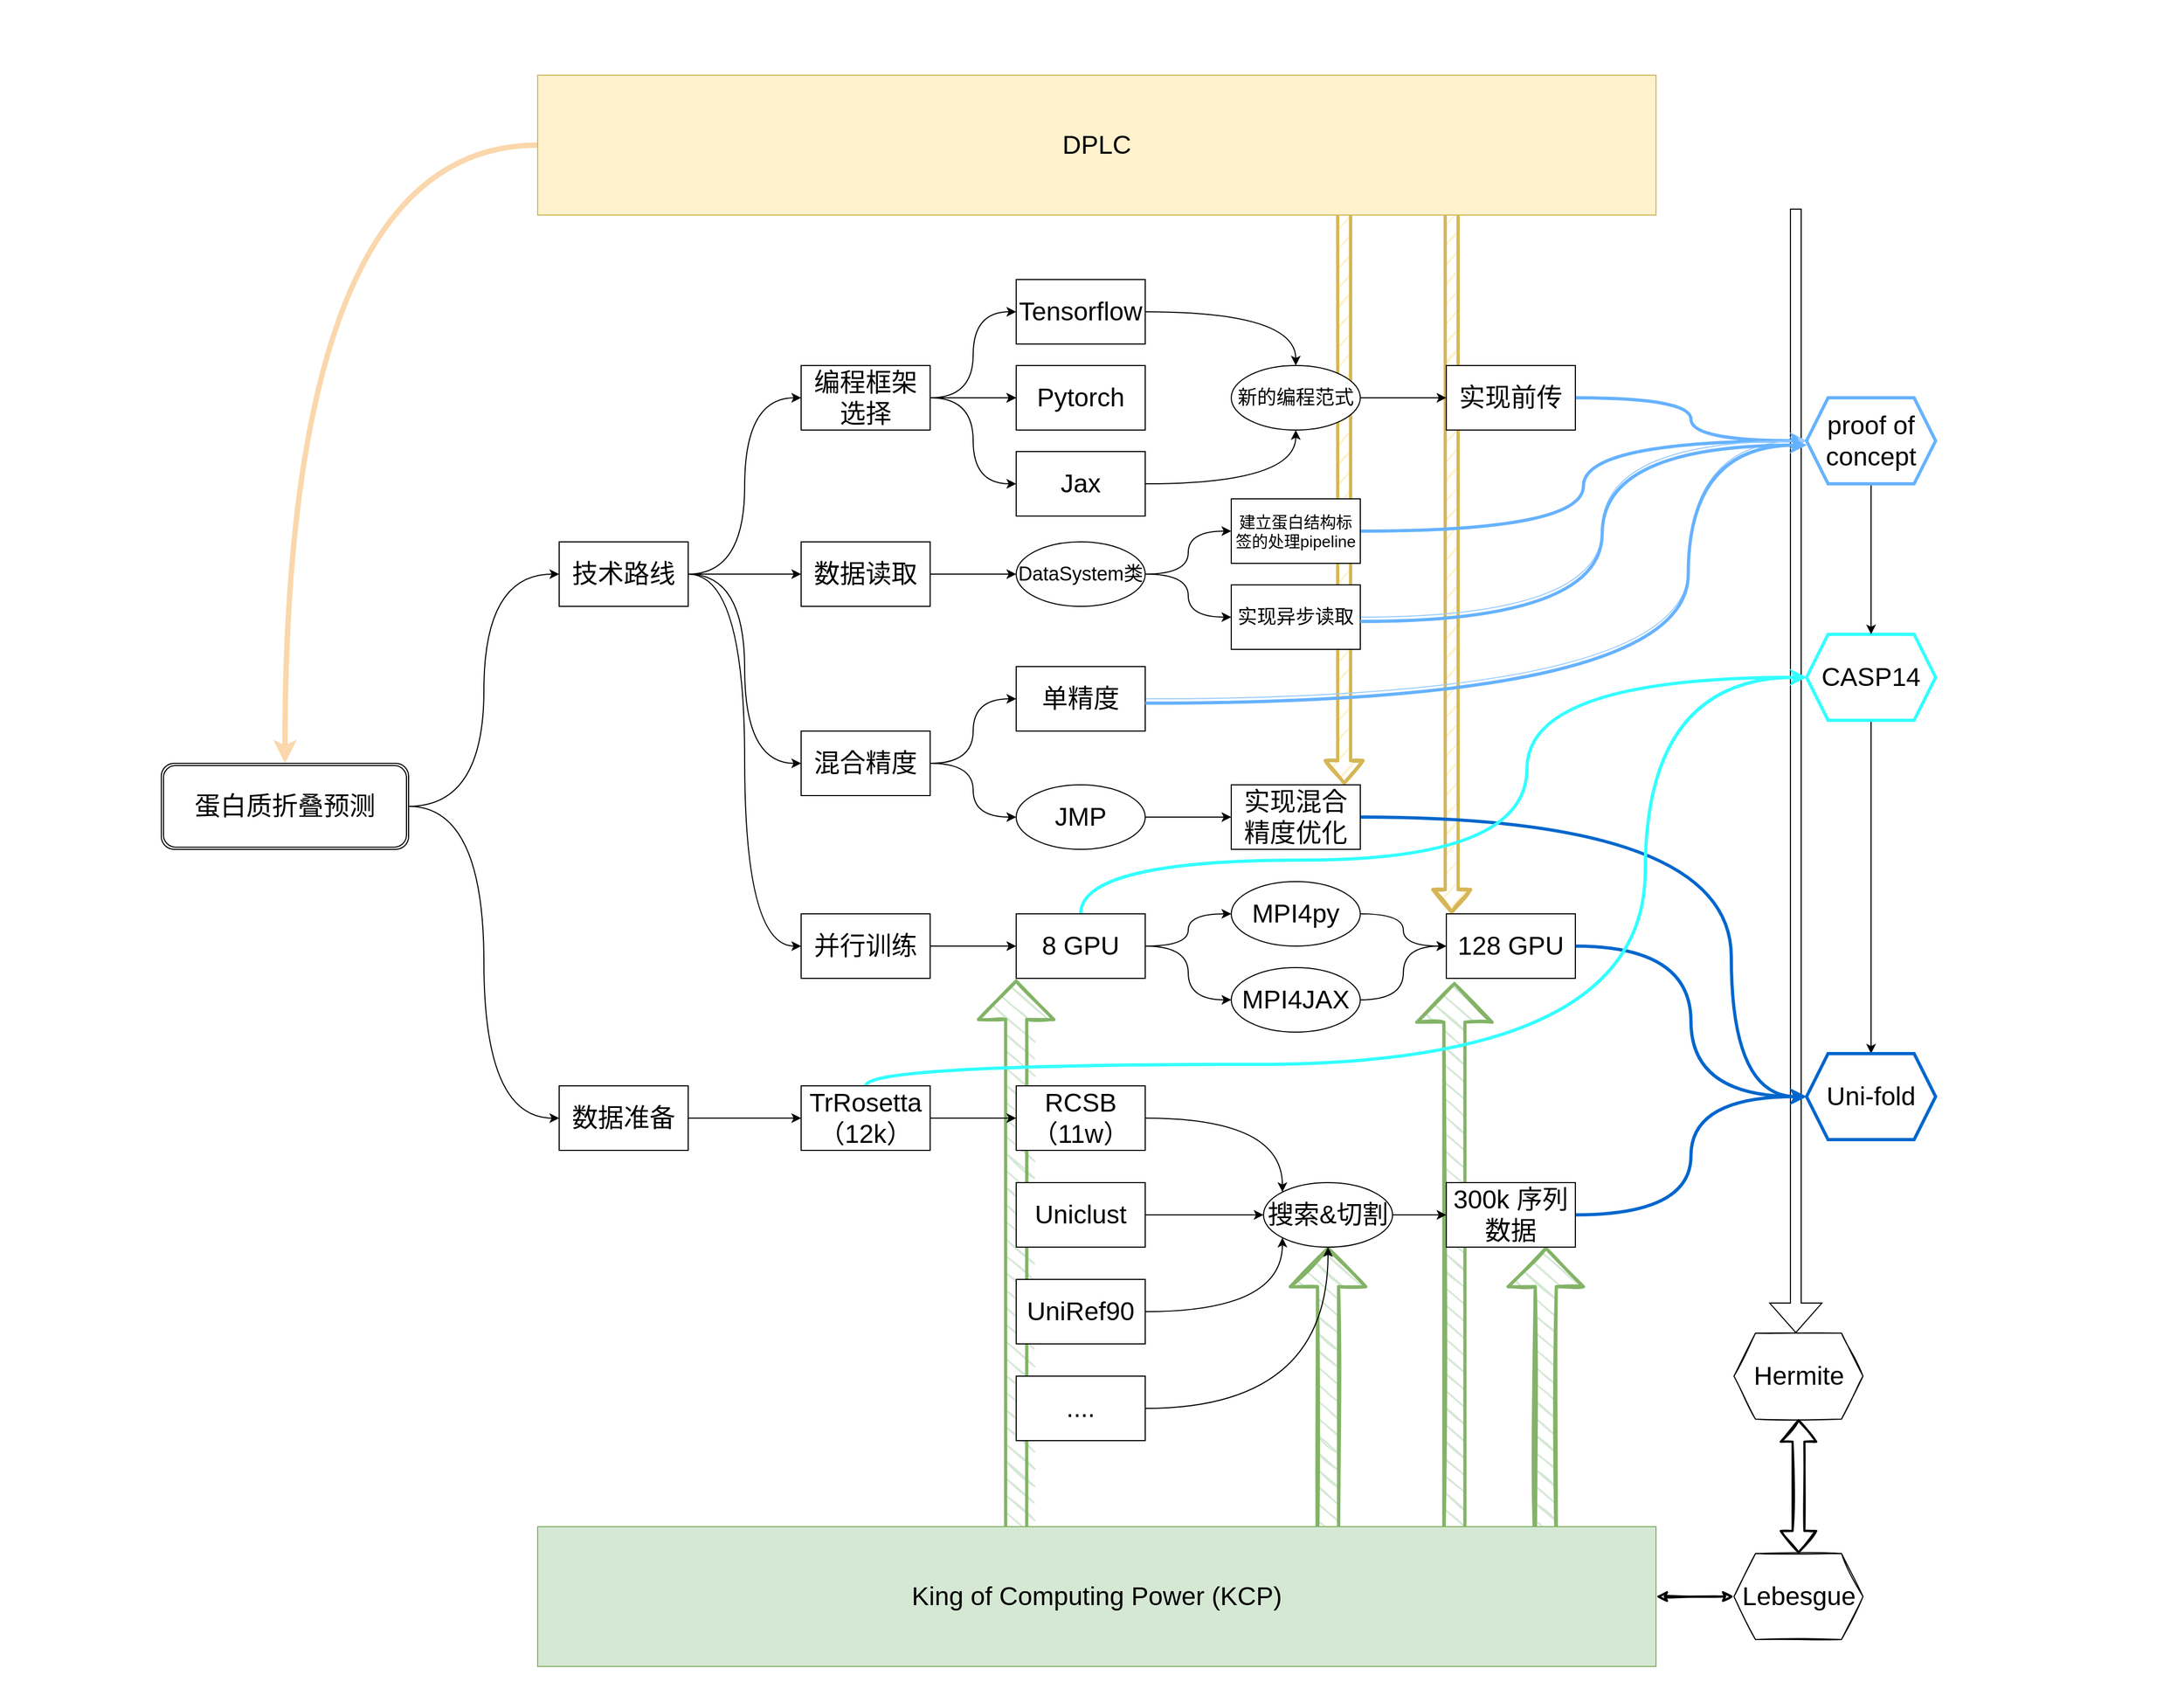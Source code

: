 <mxfile version="15.9.4" type="github">
  <diagram id="OD-SN1Z5Y4T-cWcp3sVv" name="Page-1">
    <mxGraphModel dx="3764" dy="2175" grid="1" gridSize="10" guides="1" tooltips="1" connect="1" arrows="1" fold="1" page="1" pageScale="1" pageWidth="1169" pageHeight="827" math="0" shadow="0">
      <root>
        <mxCell id="0" />
        <mxCell id="1" parent="0" />
        <mxCell id="8V52XcheYK7ap1yZx_XA-1" value="" style="rounded=0;whiteSpace=wrap;html=1;fontSize=24;strokeColor=none;strokeWidth=3;fillColor=none;" vertex="1" parent="1">
          <mxGeometry x="-420" y="-120" width="2030" height="1570" as="geometry" />
        </mxCell>
        <mxCell id="8V52XcheYK7ap1yZx_XA-2" value="" style="html=1;shadow=0;dashed=0;align=center;verticalAlign=middle;shape=mxgraph.arrows2.arrow;dy=0.72;dx=35.8;notch=0;fontSize=24;strokeColor=#82b366;strokeWidth=3;rotation=-90;fillColor=#d5e8d4;sketch=1;" vertex="1" parent="1">
          <mxGeometry x="875" y="1148.5" width="285" height="70" as="geometry" />
        </mxCell>
        <mxCell id="8V52XcheYK7ap1yZx_XA-3" value="" style="html=1;shadow=0;dashed=0;align=center;verticalAlign=middle;shape=mxgraph.arrows2.arrow;dy=0.72;dx=35.8;notch=0;fontSize=24;strokeColor=#82b366;strokeWidth=3;rotation=-90;fillColor=#d5e8d4;sketch=1;" vertex="1" parent="1">
          <mxGeometry x="270" y="1012.5" width="510" height="70" as="geometry" />
        </mxCell>
        <mxCell id="8V52XcheYK7ap1yZx_XA-4" value="" style="html=1;shadow=0;dashed=0;align=center;verticalAlign=middle;shape=mxgraph.arrows2.arrow;dy=0.72;dx=35.8;notch=0;fontSize=24;strokeColor=#82b366;strokeWidth=3;rotation=-90;fillColor=#d5e8d4;sketch=1;" vertex="1" parent="1">
          <mxGeometry x="672.5" y="1020" width="520" height="70" as="geometry" />
        </mxCell>
        <mxCell id="8V52XcheYK7ap1yZx_XA-5" value="" style="html=1;shadow=0;dashed=0;align=center;verticalAlign=middle;shape=mxgraph.arrows2.arrow;dy=0.72;dx=35.8;notch=0;fontSize=24;strokeColor=#82b366;strokeWidth=3;rotation=-90;fillColor=#d5e8d4;sketch=1;" vertex="1" parent="1">
          <mxGeometry x="672.5" y="1148.5" width="285" height="70" as="geometry" />
        </mxCell>
        <mxCell id="8V52XcheYK7ap1yZx_XA-6" style="edgeStyle=orthogonalEdgeStyle;curved=1;rounded=0;orthogonalLoop=1;jettySize=auto;html=1;fontSize=24;strokeColor=#d6b656;strokeWidth=3;shape=flexArrow;fillColor=#fff2cc;sketch=1;" edge="1" parent="1" target="8V52XcheYK7ap1yZx_XA-65">
          <mxGeometry relative="1" as="geometry">
            <mxPoint x="940" y="60" as="sourcePoint" />
            <mxPoint x="940" y="600" as="targetPoint" />
            <Array as="points">
              <mxPoint x="930" y="60" />
            </Array>
          </mxGeometry>
        </mxCell>
        <mxCell id="8V52XcheYK7ap1yZx_XA-7" style="edgeStyle=orthogonalEdgeStyle;rounded=0;orthogonalLoop=1;jettySize=auto;html=1;fontSize=24;curved=1;fillColor=#fff2cc;strokeColor=#FAD7AC;strokeWidth=5;" edge="1" parent="1" source="8V52XcheYK7ap1yZx_XA-9" target="8V52XcheYK7ap1yZx_XA-15">
          <mxGeometry relative="1" as="geometry" />
        </mxCell>
        <mxCell id="8V52XcheYK7ap1yZx_XA-8" style="edgeStyle=orthogonalEdgeStyle;curved=1;rounded=0;orthogonalLoop=1;jettySize=auto;html=1;fontSize=24;strokeColor=#d6b656;strokeWidth=3;shape=flexArrow;fillColor=#fff2cc;sketch=1;" edge="1" parent="1" target="8V52XcheYK7ap1yZx_XA-53">
          <mxGeometry relative="1" as="geometry">
            <mxPoint x="785" y="70" as="sourcePoint" />
            <Array as="points">
              <mxPoint x="830" y="70" />
            </Array>
          </mxGeometry>
        </mxCell>
        <mxCell id="8V52XcheYK7ap1yZx_XA-9" value="&lt;font style=&quot;font-size: 24px&quot;&gt;DPLC&lt;/font&gt;" style="rounded=0;whiteSpace=wrap;html=1;fillColor=#fff2cc;strokeColor=#d6b656;" vertex="1" parent="1">
          <mxGeometry x="80" y="-50" width="1040" height="130" as="geometry" />
        </mxCell>
        <mxCell id="8V52XcheYK7ap1yZx_XA-10" style="edgeStyle=orthogonalEdgeStyle;curved=1;rounded=0;sketch=1;orthogonalLoop=1;jettySize=auto;html=1;entryX=0;entryY=0.5;entryDx=0;entryDy=0;fontSize=24;strokeColor=default;strokeWidth=2;startArrow=classic;startFill=1;" edge="1" parent="1" source="8V52XcheYK7ap1yZx_XA-11" target="8V52XcheYK7ap1yZx_XA-91">
          <mxGeometry relative="1" as="geometry" />
        </mxCell>
        <mxCell id="8V52XcheYK7ap1yZx_XA-11" value="&lt;span style=&quot;font-size: 24px&quot;&gt;King of Computing Power (KCP)&lt;/span&gt;" style="rounded=0;whiteSpace=wrap;html=1;fillColor=#d5e8d4;strokeColor=#82b366;" vertex="1" parent="1">
          <mxGeometry x="80" y="1300" width="1040" height="130" as="geometry" />
        </mxCell>
        <mxCell id="8V52XcheYK7ap1yZx_XA-12" value="" style="shape=flexArrow;endArrow=classic;html=1;rounded=0;fontSize=24;endWidth=37.5;endSize=8.825;" edge="1" parent="1">
          <mxGeometry width="50" height="50" relative="1" as="geometry">
            <mxPoint x="1250" y="74" as="sourcePoint" />
            <mxPoint x="1250" y="1120" as="targetPoint" />
          </mxGeometry>
        </mxCell>
        <mxCell id="8V52XcheYK7ap1yZx_XA-13" style="edgeStyle=orthogonalEdgeStyle;curved=1;rounded=0;orthogonalLoop=1;jettySize=auto;html=1;entryX=0;entryY=0.5;entryDx=0;entryDy=0;fontSize=24;" edge="1" parent="1" source="8V52XcheYK7ap1yZx_XA-15" target="8V52XcheYK7ap1yZx_XA-30">
          <mxGeometry relative="1" as="geometry" />
        </mxCell>
        <mxCell id="8V52XcheYK7ap1yZx_XA-14" style="edgeStyle=orthogonalEdgeStyle;curved=1;rounded=0;orthogonalLoop=1;jettySize=auto;html=1;entryX=0;entryY=0.5;entryDx=0;entryDy=0;fontSize=24;" edge="1" parent="1" source="8V52XcheYK7ap1yZx_XA-15" target="8V52XcheYK7ap1yZx_XA-31">
          <mxGeometry relative="1" as="geometry" />
        </mxCell>
        <mxCell id="8V52XcheYK7ap1yZx_XA-15" value="蛋白质折叠预测" style="shape=ext;double=1;rounded=1;whiteSpace=wrap;html=1;fontSize=24;" vertex="1" parent="1">
          <mxGeometry x="-270" y="590" width="230" height="80" as="geometry" />
        </mxCell>
        <mxCell id="8V52XcheYK7ap1yZx_XA-16" value="" style="edgeStyle=orthogonalEdgeStyle;curved=1;rounded=0;orthogonalLoop=1;jettySize=auto;html=1;fontSize=24;entryX=0;entryY=0.5;entryDx=0;entryDy=0;" edge="1" parent="1" source="8V52XcheYK7ap1yZx_XA-20" target="8V52XcheYK7ap1yZx_XA-22">
          <mxGeometry relative="1" as="geometry" />
        </mxCell>
        <mxCell id="8V52XcheYK7ap1yZx_XA-17" value="" style="edgeStyle=orthogonalEdgeStyle;curved=1;rounded=0;orthogonalLoop=1;jettySize=auto;html=1;fontSize=24;entryX=0;entryY=0.5;entryDx=0;entryDy=0;" edge="1" parent="1" source="8V52XcheYK7ap1yZx_XA-20" target="8V52XcheYK7ap1yZx_XA-23">
          <mxGeometry relative="1" as="geometry" />
        </mxCell>
        <mxCell id="8V52XcheYK7ap1yZx_XA-18" value="" style="edgeStyle=orthogonalEdgeStyle;curved=1;rounded=0;orthogonalLoop=1;jettySize=auto;html=1;fontSize=24;" edge="1" parent="1" source="8V52XcheYK7ap1yZx_XA-20" target="8V52XcheYK7ap1yZx_XA-23">
          <mxGeometry relative="1" as="geometry" />
        </mxCell>
        <mxCell id="8V52XcheYK7ap1yZx_XA-19" value="" style="edgeStyle=orthogonalEdgeStyle;curved=1;rounded=0;orthogonalLoop=1;jettySize=auto;html=1;fontSize=24;entryX=0;entryY=0.5;entryDx=0;entryDy=0;" edge="1" parent="1" source="8V52XcheYK7ap1yZx_XA-20" target="8V52XcheYK7ap1yZx_XA-25">
          <mxGeometry relative="1" as="geometry" />
        </mxCell>
        <mxCell id="8V52XcheYK7ap1yZx_XA-20" value="编程框架选择" style="rounded=0;whiteSpace=wrap;html=1;fontSize=24;" vertex="1" parent="1">
          <mxGeometry x="325" y="220" width="120" height="60" as="geometry" />
        </mxCell>
        <mxCell id="8V52XcheYK7ap1yZx_XA-21" style="edgeStyle=orthogonalEdgeStyle;curved=1;rounded=0;orthogonalLoop=1;jettySize=auto;html=1;entryX=0.5;entryY=0;entryDx=0;entryDy=0;fontSize=24;" edge="1" parent="1" source="8V52XcheYK7ap1yZx_XA-22" target="8V52XcheYK7ap1yZx_XA-33">
          <mxGeometry relative="1" as="geometry" />
        </mxCell>
        <mxCell id="8V52XcheYK7ap1yZx_XA-22" value="Tensorflow" style="whiteSpace=wrap;html=1;rounded=0;fontSize=24;" vertex="1" parent="1">
          <mxGeometry x="525" y="140" width="120" height="60" as="geometry" />
        </mxCell>
        <mxCell id="8V52XcheYK7ap1yZx_XA-23" value="Pytorch" style="whiteSpace=wrap;html=1;rounded=0;fontSize=24;" vertex="1" parent="1">
          <mxGeometry x="525" y="220" width="120" height="60" as="geometry" />
        </mxCell>
        <mxCell id="8V52XcheYK7ap1yZx_XA-24" value="" style="edgeStyle=orthogonalEdgeStyle;curved=1;rounded=0;orthogonalLoop=1;jettySize=auto;html=1;fontSize=24;" edge="1" parent="1" source="8V52XcheYK7ap1yZx_XA-25" target="8V52XcheYK7ap1yZx_XA-33">
          <mxGeometry relative="1" as="geometry" />
        </mxCell>
        <mxCell id="8V52XcheYK7ap1yZx_XA-25" value="Jax" style="whiteSpace=wrap;html=1;rounded=0;fontSize=24;" vertex="1" parent="1">
          <mxGeometry x="525" y="300" width="120" height="60" as="geometry" />
        </mxCell>
        <mxCell id="8V52XcheYK7ap1yZx_XA-26" style="edgeStyle=orthogonalEdgeStyle;curved=1;rounded=0;orthogonalLoop=1;jettySize=auto;html=1;entryX=0;entryY=0.5;entryDx=0;entryDy=0;fontSize=24;" edge="1" parent="1" source="8V52XcheYK7ap1yZx_XA-30" target="8V52XcheYK7ap1yZx_XA-20">
          <mxGeometry relative="1" as="geometry" />
        </mxCell>
        <mxCell id="8V52XcheYK7ap1yZx_XA-27" value="" style="edgeStyle=orthogonalEdgeStyle;curved=1;rounded=0;orthogonalLoop=1;jettySize=auto;html=1;fontSize=24;" edge="1" parent="1" source="8V52XcheYK7ap1yZx_XA-30" target="8V52XcheYK7ap1yZx_XA-35">
          <mxGeometry relative="1" as="geometry" />
        </mxCell>
        <mxCell id="8V52XcheYK7ap1yZx_XA-28" value="" style="edgeStyle=orthogonalEdgeStyle;curved=1;rounded=0;orthogonalLoop=1;jettySize=auto;html=1;fontSize=15;entryX=0;entryY=0.5;entryDx=0;entryDy=0;" edge="1" parent="1" source="8V52XcheYK7ap1yZx_XA-30" target="8V52XcheYK7ap1yZx_XA-47">
          <mxGeometry relative="1" as="geometry" />
        </mxCell>
        <mxCell id="8V52XcheYK7ap1yZx_XA-29" value="" style="edgeStyle=orthogonalEdgeStyle;curved=1;rounded=0;orthogonalLoop=1;jettySize=auto;html=1;fontSize=15;entryX=0;entryY=0.5;entryDx=0;entryDy=0;" edge="1" parent="1" source="8V52XcheYK7ap1yZx_XA-30" target="8V52XcheYK7ap1yZx_XA-55">
          <mxGeometry relative="1" as="geometry" />
        </mxCell>
        <mxCell id="8V52XcheYK7ap1yZx_XA-30" value="技术路线" style="rounded=0;whiteSpace=wrap;html=1;fontSize=24;" vertex="1" parent="1">
          <mxGeometry x="100" y="384" width="120" height="60" as="geometry" />
        </mxCell>
        <mxCell id="8V52XcheYK7ap1yZx_XA-31" value="数据准备" style="rounded=0;whiteSpace=wrap;html=1;fontSize=24;" vertex="1" parent="1">
          <mxGeometry x="100" y="890" width="120" height="60" as="geometry" />
        </mxCell>
        <mxCell id="8V52XcheYK7ap1yZx_XA-32" value="" style="edgeStyle=orthogonalEdgeStyle;curved=1;rounded=0;orthogonalLoop=1;jettySize=auto;html=1;fontSize=18;" edge="1" parent="1" source="8V52XcheYK7ap1yZx_XA-33" target="8V52XcheYK7ap1yZx_XA-40">
          <mxGeometry relative="1" as="geometry" />
        </mxCell>
        <mxCell id="8V52XcheYK7ap1yZx_XA-33" value="新的编程范式" style="ellipse;whiteSpace=wrap;html=1;rounded=0;fontSize=18;" vertex="1" parent="1">
          <mxGeometry x="725" y="220" width="120" height="60" as="geometry" />
        </mxCell>
        <mxCell id="8V52XcheYK7ap1yZx_XA-34" value="" style="edgeStyle=orthogonalEdgeStyle;curved=1;rounded=0;orthogonalLoop=1;jettySize=auto;html=1;fontSize=24;" edge="1" parent="1" source="8V52XcheYK7ap1yZx_XA-35" target="8V52XcheYK7ap1yZx_XA-38">
          <mxGeometry relative="1" as="geometry" />
        </mxCell>
        <mxCell id="8V52XcheYK7ap1yZx_XA-35" value="数据读取" style="whiteSpace=wrap;html=1;rounded=0;fontSize=24;" vertex="1" parent="1">
          <mxGeometry x="325" y="384" width="120" height="60" as="geometry" />
        </mxCell>
        <mxCell id="8V52XcheYK7ap1yZx_XA-36" value="" style="edgeStyle=orthogonalEdgeStyle;curved=1;rounded=0;orthogonalLoop=1;jettySize=auto;html=1;fontSize=18;entryX=0;entryY=0.5;entryDx=0;entryDy=0;" edge="1" parent="1" source="8V52XcheYK7ap1yZx_XA-38" target="8V52XcheYK7ap1yZx_XA-42">
          <mxGeometry relative="1" as="geometry" />
        </mxCell>
        <mxCell id="8V52XcheYK7ap1yZx_XA-37" value="" style="edgeStyle=orthogonalEdgeStyle;curved=1;rounded=0;orthogonalLoop=1;jettySize=auto;html=1;fontSize=18;" edge="1" parent="1" source="8V52XcheYK7ap1yZx_XA-38" target="8V52XcheYK7ap1yZx_XA-44">
          <mxGeometry relative="1" as="geometry" />
        </mxCell>
        <mxCell id="8V52XcheYK7ap1yZx_XA-38" value="DataSystem类" style="ellipse;whiteSpace=wrap;html=1;rounded=0;fontSize=18;" vertex="1" parent="1">
          <mxGeometry x="525" y="384" width="120" height="60" as="geometry" />
        </mxCell>
        <mxCell id="8V52XcheYK7ap1yZx_XA-39" style="edgeStyle=orthogonalEdgeStyle;curved=1;rounded=0;orthogonalLoop=1;jettySize=auto;html=1;fontSize=24;entryX=0;entryY=0.5;entryDx=0;entryDy=0;strokeColor=#66B2FF;strokeWidth=3;" edge="1" parent="1" source="8V52XcheYK7ap1yZx_XA-40" target="8V52XcheYK7ap1yZx_XA-86">
          <mxGeometry relative="1" as="geometry" />
        </mxCell>
        <mxCell id="8V52XcheYK7ap1yZx_XA-40" value="实现前传" style="whiteSpace=wrap;html=1;rounded=0;fontSize=24;" vertex="1" parent="1">
          <mxGeometry x="925" y="220" width="120" height="60" as="geometry" />
        </mxCell>
        <mxCell id="8V52XcheYK7ap1yZx_XA-41" style="edgeStyle=orthogonalEdgeStyle;curved=1;rounded=0;orthogonalLoop=1;jettySize=auto;html=1;entryX=0;entryY=0.5;entryDx=0;entryDy=0;fontSize=24;strokeColor=#66B2FF;strokeWidth=3;" edge="1" parent="1" source="8V52XcheYK7ap1yZx_XA-42" target="8V52XcheYK7ap1yZx_XA-86">
          <mxGeometry relative="1" as="geometry" />
        </mxCell>
        <mxCell id="8V52XcheYK7ap1yZx_XA-42" value="建立蛋白结构标签的处理pipeline" style="whiteSpace=wrap;html=1;rounded=0;fontSize=15;" vertex="1" parent="1">
          <mxGeometry x="725" y="344" width="120" height="60" as="geometry" />
        </mxCell>
        <mxCell id="8V52XcheYK7ap1yZx_XA-43" style="edgeStyle=orthogonalEdgeStyle;curved=1;rounded=0;orthogonalLoop=1;jettySize=auto;html=1;entryX=0;entryY=0.5;entryDx=0;entryDy=0;fontSize=24;strokeColor=#99CCFF;" edge="1" parent="1" source="8V52XcheYK7ap1yZx_XA-44" target="8V52XcheYK7ap1yZx_XA-86">
          <mxGeometry relative="1" as="geometry">
            <Array as="points">
              <mxPoint x="1070" y="454" />
              <mxPoint x="1070" y="290" />
            </Array>
          </mxGeometry>
        </mxCell>
        <mxCell id="8V52XcheYK7ap1yZx_XA-44" value="实现异步读取" style="whiteSpace=wrap;html=1;rounded=0;fontSize=18;" vertex="1" parent="1">
          <mxGeometry x="725" y="424" width="120" height="60" as="geometry" />
        </mxCell>
        <mxCell id="8V52XcheYK7ap1yZx_XA-45" value="" style="edgeStyle=orthogonalEdgeStyle;curved=1;rounded=0;orthogonalLoop=1;jettySize=auto;html=1;fontSize=15;" edge="1" parent="1" source="8V52XcheYK7ap1yZx_XA-47" target="8V52XcheYK7ap1yZx_XA-49">
          <mxGeometry relative="1" as="geometry" />
        </mxCell>
        <mxCell id="8V52XcheYK7ap1yZx_XA-46" value="" style="edgeStyle=orthogonalEdgeStyle;curved=1;rounded=0;orthogonalLoop=1;jettySize=auto;html=1;fontSize=15;" edge="1" parent="1" source="8V52XcheYK7ap1yZx_XA-47" target="8V52XcheYK7ap1yZx_XA-51">
          <mxGeometry relative="1" as="geometry" />
        </mxCell>
        <mxCell id="8V52XcheYK7ap1yZx_XA-47" value="混合精度" style="whiteSpace=wrap;html=1;rounded=0;fontSize=24;" vertex="1" parent="1">
          <mxGeometry x="325" y="560" width="120" height="60" as="geometry" />
        </mxCell>
        <mxCell id="8V52XcheYK7ap1yZx_XA-48" style="edgeStyle=orthogonalEdgeStyle;curved=1;rounded=0;orthogonalLoop=1;jettySize=auto;html=1;entryX=0;entryY=0.5;entryDx=0;entryDy=0;fontSize=24;strokeColor=#99CCFF;" edge="1" parent="1" source="8V52XcheYK7ap1yZx_XA-49" target="8V52XcheYK7ap1yZx_XA-86">
          <mxGeometry relative="1" as="geometry">
            <Array as="points">
              <mxPoint x="1150" y="530" />
              <mxPoint x="1150" y="290" />
            </Array>
          </mxGeometry>
        </mxCell>
        <mxCell id="8V52XcheYK7ap1yZx_XA-49" value="单精度" style="whiteSpace=wrap;html=1;rounded=0;fontSize=24;" vertex="1" parent="1">
          <mxGeometry x="525" y="500" width="120" height="60" as="geometry" />
        </mxCell>
        <mxCell id="8V52XcheYK7ap1yZx_XA-50" value="" style="edgeStyle=orthogonalEdgeStyle;curved=1;rounded=0;orthogonalLoop=1;jettySize=auto;html=1;fontSize=15;" edge="1" parent="1" source="8V52XcheYK7ap1yZx_XA-51" target="8V52XcheYK7ap1yZx_XA-53">
          <mxGeometry relative="1" as="geometry" />
        </mxCell>
        <mxCell id="8V52XcheYK7ap1yZx_XA-51" value="JMP" style="ellipse;whiteSpace=wrap;html=1;rounded=0;fontSize=24;" vertex="1" parent="1">
          <mxGeometry x="525" y="610" width="120" height="60" as="geometry" />
        </mxCell>
        <mxCell id="8V52XcheYK7ap1yZx_XA-52" style="edgeStyle=orthogonalEdgeStyle;curved=1;rounded=0;orthogonalLoop=1;jettySize=auto;html=1;entryX=0;entryY=0.5;entryDx=0;entryDy=0;fontSize=24;strokeWidth=3;strokeColor=#0066CC;" edge="1" parent="1" source="8V52XcheYK7ap1yZx_XA-53" target="8V52XcheYK7ap1yZx_XA-84">
          <mxGeometry relative="1" as="geometry">
            <Array as="points">
              <mxPoint x="1190" y="640" />
              <mxPoint x="1190" y="900" />
            </Array>
          </mxGeometry>
        </mxCell>
        <mxCell id="8V52XcheYK7ap1yZx_XA-53" value="实现混合精度优化" style="whiteSpace=wrap;html=1;rounded=0;fontSize=24;" vertex="1" parent="1">
          <mxGeometry x="725" y="610" width="120" height="60" as="geometry" />
        </mxCell>
        <mxCell id="8V52XcheYK7ap1yZx_XA-54" value="" style="edgeStyle=orthogonalEdgeStyle;curved=1;rounded=0;orthogonalLoop=1;jettySize=auto;html=1;fontSize=15;" edge="1" parent="1" source="8V52XcheYK7ap1yZx_XA-55" target="8V52XcheYK7ap1yZx_XA-59">
          <mxGeometry relative="1" as="geometry" />
        </mxCell>
        <mxCell id="8V52XcheYK7ap1yZx_XA-55" value="并行训练" style="whiteSpace=wrap;html=1;rounded=0;fontSize=24;" vertex="1" parent="1">
          <mxGeometry x="325" y="730" width="120" height="60" as="geometry" />
        </mxCell>
        <mxCell id="8V52XcheYK7ap1yZx_XA-56" value="" style="edgeStyle=orthogonalEdgeStyle;curved=1;rounded=0;orthogonalLoop=1;jettySize=auto;html=1;fontSize=15;" edge="1" parent="1" source="8V52XcheYK7ap1yZx_XA-59" target="8V52XcheYK7ap1yZx_XA-61">
          <mxGeometry relative="1" as="geometry" />
        </mxCell>
        <mxCell id="8V52XcheYK7ap1yZx_XA-57" value="" style="edgeStyle=orthogonalEdgeStyle;curved=1;rounded=0;orthogonalLoop=1;jettySize=auto;html=1;fontSize=15;" edge="1" parent="1" source="8V52XcheYK7ap1yZx_XA-59" target="8V52XcheYK7ap1yZx_XA-63">
          <mxGeometry relative="1" as="geometry" />
        </mxCell>
        <mxCell id="8V52XcheYK7ap1yZx_XA-58" style="edgeStyle=orthogonalEdgeStyle;curved=1;rounded=0;orthogonalLoop=1;jettySize=auto;html=1;entryX=0;entryY=0.5;entryDx=0;entryDy=0;fontSize=24;strokeColor=#33FFFF;strokeWidth=3;" edge="1" parent="1" source="8V52XcheYK7ap1yZx_XA-59" target="8V52XcheYK7ap1yZx_XA-83">
          <mxGeometry relative="1" as="geometry">
            <Array as="points">
              <mxPoint x="585" y="680" />
              <mxPoint x="1000" y="680" />
              <mxPoint x="1000" y="510" />
            </Array>
          </mxGeometry>
        </mxCell>
        <mxCell id="8V52XcheYK7ap1yZx_XA-59" value="8 GPU" style="whiteSpace=wrap;html=1;rounded=0;fontSize=24;" vertex="1" parent="1">
          <mxGeometry x="525" y="730" width="120" height="60" as="geometry" />
        </mxCell>
        <mxCell id="8V52XcheYK7ap1yZx_XA-60" value="" style="edgeStyle=orthogonalEdgeStyle;curved=1;rounded=0;orthogonalLoop=1;jettySize=auto;html=1;fontSize=15;" edge="1" parent="1" source="8V52XcheYK7ap1yZx_XA-61" target="8V52XcheYK7ap1yZx_XA-65">
          <mxGeometry relative="1" as="geometry" />
        </mxCell>
        <mxCell id="8V52XcheYK7ap1yZx_XA-61" value="MPI4py" style="ellipse;whiteSpace=wrap;html=1;rounded=0;fontSize=24;" vertex="1" parent="1">
          <mxGeometry x="725" y="700" width="120" height="60" as="geometry" />
        </mxCell>
        <mxCell id="8V52XcheYK7ap1yZx_XA-62" style="edgeStyle=orthogonalEdgeStyle;curved=1;rounded=0;orthogonalLoop=1;jettySize=auto;html=1;entryX=0;entryY=0.5;entryDx=0;entryDy=0;fontSize=15;" edge="1" parent="1" source="8V52XcheYK7ap1yZx_XA-63" target="8V52XcheYK7ap1yZx_XA-65">
          <mxGeometry relative="1" as="geometry" />
        </mxCell>
        <mxCell id="8V52XcheYK7ap1yZx_XA-63" value="MPI4JAX" style="ellipse;whiteSpace=wrap;html=1;rounded=0;fontSize=24;" vertex="1" parent="1">
          <mxGeometry x="725" y="780" width="120" height="60" as="geometry" />
        </mxCell>
        <mxCell id="8V52XcheYK7ap1yZx_XA-64" style="edgeStyle=orthogonalEdgeStyle;curved=1;rounded=0;orthogonalLoop=1;jettySize=auto;html=1;entryX=0;entryY=0.5;entryDx=0;entryDy=0;fontSize=24;strokeWidth=3;strokeColor=#0066CC;" edge="1" parent="1" source="8V52XcheYK7ap1yZx_XA-65" target="8V52XcheYK7ap1yZx_XA-84">
          <mxGeometry relative="1" as="geometry" />
        </mxCell>
        <mxCell id="8V52XcheYK7ap1yZx_XA-65" value="128 GPU" style="whiteSpace=wrap;html=1;rounded=0;fontSize=24;" vertex="1" parent="1">
          <mxGeometry x="925" y="730" width="120" height="60" as="geometry" />
        </mxCell>
        <mxCell id="8V52XcheYK7ap1yZx_XA-66" value="" style="edgeStyle=orthogonalEdgeStyle;curved=1;rounded=0;orthogonalLoop=1;jettySize=auto;html=1;fontSize=15;exitX=1;exitY=0.5;exitDx=0;exitDy=0;" edge="1" parent="1" source="8V52XcheYK7ap1yZx_XA-31" target="8V52XcheYK7ap1yZx_XA-69">
          <mxGeometry relative="1" as="geometry">
            <mxPoint x="420" y="920" as="sourcePoint" />
          </mxGeometry>
        </mxCell>
        <mxCell id="8V52XcheYK7ap1yZx_XA-67" value="" style="edgeStyle=orthogonalEdgeStyle;curved=1;rounded=0;orthogonalLoop=1;jettySize=auto;html=1;fontSize=15;" edge="1" parent="1" source="8V52XcheYK7ap1yZx_XA-69" target="8V52XcheYK7ap1yZx_XA-71">
          <mxGeometry relative="1" as="geometry" />
        </mxCell>
        <mxCell id="8V52XcheYK7ap1yZx_XA-68" style="edgeStyle=orthogonalEdgeStyle;curved=1;rounded=0;orthogonalLoop=1;jettySize=auto;html=1;entryX=0;entryY=0.5;entryDx=0;entryDy=0;fontSize=24;strokeColor=#33FFFF;strokeWidth=3;" edge="1" parent="1" source="8V52XcheYK7ap1yZx_XA-69" target="8V52XcheYK7ap1yZx_XA-83">
          <mxGeometry relative="1" as="geometry">
            <Array as="points">
              <mxPoint x="385" y="870" />
              <mxPoint x="1110" y="870" />
              <mxPoint x="1110" y="510" />
            </Array>
          </mxGeometry>
        </mxCell>
        <mxCell id="8V52XcheYK7ap1yZx_XA-69" value="TrRosetta（12k）" style="whiteSpace=wrap;html=1;rounded=0;fontSize=24;" vertex="1" parent="1">
          <mxGeometry x="325" y="890" width="120" height="60" as="geometry" />
        </mxCell>
        <mxCell id="8V52XcheYK7ap1yZx_XA-70" style="edgeStyle=orthogonalEdgeStyle;curved=1;rounded=0;orthogonalLoop=1;jettySize=auto;html=1;entryX=0;entryY=0;entryDx=0;entryDy=0;fontSize=24;" edge="1" parent="1" source="8V52XcheYK7ap1yZx_XA-71" target="8V52XcheYK7ap1yZx_XA-79">
          <mxGeometry relative="1" as="geometry" />
        </mxCell>
        <mxCell id="8V52XcheYK7ap1yZx_XA-71" value="RCSB（11w）" style="rounded=0;whiteSpace=wrap;html=1;fontSize=24;" vertex="1" parent="1">
          <mxGeometry x="525" y="890" width="120" height="60" as="geometry" />
        </mxCell>
        <mxCell id="8V52XcheYK7ap1yZx_XA-72" value="" style="edgeStyle=orthogonalEdgeStyle;curved=1;rounded=0;orthogonalLoop=1;jettySize=auto;html=1;fontSize=24;" edge="1" parent="1" source="8V52XcheYK7ap1yZx_XA-73" target="8V52XcheYK7ap1yZx_XA-79">
          <mxGeometry relative="1" as="geometry" />
        </mxCell>
        <mxCell id="8V52XcheYK7ap1yZx_XA-73" value="Uniclust" style="rounded=0;whiteSpace=wrap;html=1;fontSize=24;" vertex="1" parent="1">
          <mxGeometry x="525" y="980" width="120" height="60" as="geometry" />
        </mxCell>
        <mxCell id="8V52XcheYK7ap1yZx_XA-74" style="edgeStyle=orthogonalEdgeStyle;curved=1;rounded=0;orthogonalLoop=1;jettySize=auto;html=1;entryX=0;entryY=1;entryDx=0;entryDy=0;fontSize=24;" edge="1" parent="1" source="8V52XcheYK7ap1yZx_XA-75" target="8V52XcheYK7ap1yZx_XA-79">
          <mxGeometry relative="1" as="geometry" />
        </mxCell>
        <mxCell id="8V52XcheYK7ap1yZx_XA-75" value="UniRef90" style="rounded=0;whiteSpace=wrap;html=1;fontSize=24;" vertex="1" parent="1">
          <mxGeometry x="525" y="1070" width="120" height="60" as="geometry" />
        </mxCell>
        <mxCell id="8V52XcheYK7ap1yZx_XA-76" style="edgeStyle=orthogonalEdgeStyle;curved=1;rounded=0;orthogonalLoop=1;jettySize=auto;html=1;entryX=0.5;entryY=1;entryDx=0;entryDy=0;fontSize=24;" edge="1" parent="1" source="8V52XcheYK7ap1yZx_XA-77" target="8V52XcheYK7ap1yZx_XA-79">
          <mxGeometry relative="1" as="geometry" />
        </mxCell>
        <mxCell id="8V52XcheYK7ap1yZx_XA-77" value="...." style="rounded=0;whiteSpace=wrap;html=1;fontSize=24;" vertex="1" parent="1">
          <mxGeometry x="525" y="1160" width="120" height="60" as="geometry" />
        </mxCell>
        <mxCell id="8V52XcheYK7ap1yZx_XA-78" value="" style="edgeStyle=orthogonalEdgeStyle;curved=1;rounded=0;orthogonalLoop=1;jettySize=auto;html=1;fontSize=24;" edge="1" parent="1" source="8V52XcheYK7ap1yZx_XA-79" target="8V52XcheYK7ap1yZx_XA-81">
          <mxGeometry relative="1" as="geometry" />
        </mxCell>
        <mxCell id="8V52XcheYK7ap1yZx_XA-79" value="搜索&amp;amp;切割" style="ellipse;whiteSpace=wrap;html=1;rounded=0;fontSize=24;" vertex="1" parent="1">
          <mxGeometry x="755" y="980" width="120" height="60" as="geometry" />
        </mxCell>
        <mxCell id="8V52XcheYK7ap1yZx_XA-80" style="edgeStyle=orthogonalEdgeStyle;curved=1;rounded=0;orthogonalLoop=1;jettySize=auto;html=1;entryX=0;entryY=0.5;entryDx=0;entryDy=0;fontSize=24;strokeWidth=3;strokeColor=#0066CC;" edge="1" parent="1" source="8V52XcheYK7ap1yZx_XA-81" target="8V52XcheYK7ap1yZx_XA-84">
          <mxGeometry relative="1" as="geometry" />
        </mxCell>
        <mxCell id="8V52XcheYK7ap1yZx_XA-81" value="300k 序列数据" style="whiteSpace=wrap;html=1;rounded=0;fontSize=24;" vertex="1" parent="1">
          <mxGeometry x="925" y="980" width="120" height="60" as="geometry" />
        </mxCell>
        <mxCell id="8V52XcheYK7ap1yZx_XA-82" style="edgeStyle=orthogonalEdgeStyle;curved=1;rounded=0;orthogonalLoop=1;jettySize=auto;html=1;entryX=0.5;entryY=0;entryDx=0;entryDy=0;fontSize=24;" edge="1" parent="1" source="8V52XcheYK7ap1yZx_XA-83" target="8V52XcheYK7ap1yZx_XA-84">
          <mxGeometry relative="1" as="geometry" />
        </mxCell>
        <mxCell id="8V52XcheYK7ap1yZx_XA-83" value="CASP14" style="shape=hexagon;perimeter=hexagonPerimeter2;whiteSpace=wrap;html=1;fixedSize=1;fontSize=24;strokeColor=#33FFFF;strokeWidth=3;" vertex="1" parent="1">
          <mxGeometry x="1260" y="470" width="120" height="80" as="geometry" />
        </mxCell>
        <mxCell id="8V52XcheYK7ap1yZx_XA-84" value="Uni-fold" style="shape=hexagon;perimeter=hexagonPerimeter2;whiteSpace=wrap;html=1;fixedSize=1;fontSize=24;strokeWidth=3;strokeColor=#0066CC;" vertex="1" parent="1">
          <mxGeometry x="1260" y="860" width="120" height="80" as="geometry" />
        </mxCell>
        <mxCell id="8V52XcheYK7ap1yZx_XA-85" style="edgeStyle=orthogonalEdgeStyle;curved=1;rounded=0;orthogonalLoop=1;jettySize=auto;html=1;fontSize=24;" edge="1" parent="1" source="8V52XcheYK7ap1yZx_XA-86" target="8V52XcheYK7ap1yZx_XA-83">
          <mxGeometry relative="1" as="geometry" />
        </mxCell>
        <mxCell id="8V52XcheYK7ap1yZx_XA-86" value="proof of concept" style="shape=hexagon;perimeter=hexagonPerimeter2;whiteSpace=wrap;html=1;fixedSize=1;fontSize=24;strokeColor=#66B2FF;strokeWidth=3;" vertex="1" parent="1">
          <mxGeometry x="1260" y="250" width="120" height="80" as="geometry" />
        </mxCell>
        <mxCell id="8V52XcheYK7ap1yZx_XA-87" style="edgeStyle=orthogonalEdgeStyle;curved=1;rounded=0;orthogonalLoop=1;jettySize=auto;html=1;entryX=0;entryY=0.5;entryDx=0;entryDy=0;fontSize=24;strokeColor=#66B2FF;strokeWidth=3;" edge="1" parent="1">
          <mxGeometry relative="1" as="geometry">
            <mxPoint x="645" y="534" as="sourcePoint" />
            <mxPoint x="1260" y="294" as="targetPoint" />
            <Array as="points">
              <mxPoint x="1150" y="534" />
              <mxPoint x="1150" y="294" />
            </Array>
          </mxGeometry>
        </mxCell>
        <mxCell id="8V52XcheYK7ap1yZx_XA-88" style="edgeStyle=orthogonalEdgeStyle;curved=1;rounded=0;orthogonalLoop=1;jettySize=auto;html=1;entryX=0;entryY=0.5;entryDx=0;entryDy=0;fontSize=24;strokeColor=#66B2FF;strokeWidth=3;" edge="1" parent="1">
          <mxGeometry relative="1" as="geometry">
            <mxPoint x="845" y="458" as="sourcePoint" />
            <mxPoint x="1260" y="294" as="targetPoint" />
            <Array as="points">
              <mxPoint x="1070" y="458" />
              <mxPoint x="1070" y="294" />
            </Array>
          </mxGeometry>
        </mxCell>
        <mxCell id="8V52XcheYK7ap1yZx_XA-89" value="Hermite" style="shape=hexagon;perimeter=hexagonPerimeter2;whiteSpace=wrap;html=1;fixedSize=1;shadow=0;sketch=1;fontSize=24;strokeColor=#000000;strokeWidth=1;fillColor=none;" vertex="1" parent="1">
          <mxGeometry x="1192.5" y="1120" width="120" height="80" as="geometry" />
        </mxCell>
        <mxCell id="8V52XcheYK7ap1yZx_XA-90" style="edgeStyle=orthogonalEdgeStyle;curved=1;rounded=0;sketch=1;orthogonalLoop=1;jettySize=auto;html=1;entryX=0.5;entryY=1;entryDx=0;entryDy=0;fontSize=24;startArrow=classic;startFill=1;strokeColor=default;strokeWidth=2;shape=flexArrow;" edge="1" parent="1" source="8V52XcheYK7ap1yZx_XA-91" target="8V52XcheYK7ap1yZx_XA-89">
          <mxGeometry relative="1" as="geometry" />
        </mxCell>
        <mxCell id="8V52XcheYK7ap1yZx_XA-91" value="Lebesgue" style="shape=hexagon;perimeter=hexagonPerimeter2;whiteSpace=wrap;html=1;fixedSize=1;shadow=0;sketch=1;fontSize=24;strokeColor=#000000;strokeWidth=1;fillColor=none;" vertex="1" parent="1">
          <mxGeometry x="1192.5" y="1325" width="120" height="80" as="geometry" />
        </mxCell>
      </root>
    </mxGraphModel>
  </diagram>
</mxfile>
